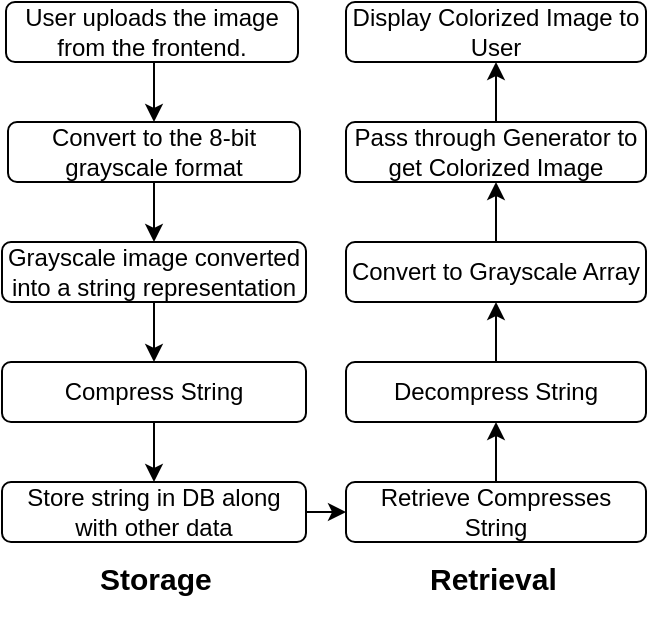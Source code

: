 <mxfile version="21.1.8" type="github">
  <diagram name="Page-1" id="Et9ieoYarkX6nhCRH8Cg">
    <mxGraphModel dx="880" dy="452" grid="1" gridSize="10" guides="1" tooltips="1" connect="1" arrows="1" fold="1" page="1" pageScale="1" pageWidth="827" pageHeight="1169" math="0" shadow="0">
      <root>
        <mxCell id="0" />
        <mxCell id="1" parent="0" />
        <mxCell id="qBIkexbNVtXw4DDreOew-7" style="edgeStyle=orthogonalEdgeStyle;rounded=0;orthogonalLoop=1;jettySize=auto;html=1;exitX=0.5;exitY=1;exitDx=0;exitDy=0;entryX=0.5;entryY=0;entryDx=0;entryDy=0;" edge="1" parent="1" source="NLN-9L0Z86SyIu5LshTe-1" target="NLN-9L0Z86SyIu5LshTe-2">
          <mxGeometry relative="1" as="geometry" />
        </mxCell>
        <mxCell id="NLN-9L0Z86SyIu5LshTe-1" value="User uploads the image from the frontend." style="rounded=1;whiteSpace=wrap;html=1;" parent="1" vertex="1">
          <mxGeometry x="230" y="60" width="146" height="30" as="geometry" />
        </mxCell>
        <mxCell id="qBIkexbNVtXw4DDreOew-8" style="edgeStyle=orthogonalEdgeStyle;rounded=0;orthogonalLoop=1;jettySize=auto;html=1;exitX=0.5;exitY=1;exitDx=0;exitDy=0;entryX=0.5;entryY=0;entryDx=0;entryDy=0;" edge="1" parent="1" source="NLN-9L0Z86SyIu5LshTe-2" target="NLN-9L0Z86SyIu5LshTe-3">
          <mxGeometry relative="1" as="geometry" />
        </mxCell>
        <mxCell id="NLN-9L0Z86SyIu5LshTe-2" value="Convert to the 8-bit grayscale format" style="rounded=1;whiteSpace=wrap;html=1;" parent="1" vertex="1">
          <mxGeometry x="231" y="120" width="146" height="30" as="geometry" />
        </mxCell>
        <mxCell id="qBIkexbNVtXw4DDreOew-9" style="edgeStyle=orthogonalEdgeStyle;rounded=0;orthogonalLoop=1;jettySize=auto;html=1;exitX=0.5;exitY=1;exitDx=0;exitDy=0;entryX=0.5;entryY=0;entryDx=0;entryDy=0;" edge="1" parent="1" source="NLN-9L0Z86SyIu5LshTe-3" target="NLN-9L0Z86SyIu5LshTe-4">
          <mxGeometry relative="1" as="geometry" />
        </mxCell>
        <mxCell id="NLN-9L0Z86SyIu5LshTe-3" value="Grayscale image converted into a string representation" style="rounded=1;whiteSpace=wrap;html=1;" parent="1" vertex="1">
          <mxGeometry x="228" y="180" width="152" height="30" as="geometry" />
        </mxCell>
        <mxCell id="qBIkexbNVtXw4DDreOew-10" style="edgeStyle=orthogonalEdgeStyle;rounded=0;orthogonalLoop=1;jettySize=auto;html=1;exitX=0.5;exitY=1;exitDx=0;exitDy=0;entryX=0.5;entryY=0;entryDx=0;entryDy=0;" edge="1" parent="1" source="NLN-9L0Z86SyIu5LshTe-4" target="NLN-9L0Z86SyIu5LshTe-5">
          <mxGeometry relative="1" as="geometry" />
        </mxCell>
        <mxCell id="NLN-9L0Z86SyIu5LshTe-4" value="Compress String" style="rounded=1;whiteSpace=wrap;html=1;" parent="1" vertex="1">
          <mxGeometry x="228" y="240" width="152" height="30" as="geometry" />
        </mxCell>
        <mxCell id="qBIkexbNVtXw4DDreOew-11" style="edgeStyle=orthogonalEdgeStyle;rounded=0;orthogonalLoop=1;jettySize=auto;html=1;exitX=1;exitY=0.5;exitDx=0;exitDy=0;entryX=0;entryY=0.5;entryDx=0;entryDy=0;" edge="1" parent="1" source="NLN-9L0Z86SyIu5LshTe-5" target="qBIkexbNVtXw4DDreOew-1">
          <mxGeometry relative="1" as="geometry" />
        </mxCell>
        <mxCell id="NLN-9L0Z86SyIu5LshTe-5" value="Store string in DB along with other data" style="rounded=1;whiteSpace=wrap;html=1;" parent="1" vertex="1">
          <mxGeometry x="228" y="300" width="152" height="30" as="geometry" />
        </mxCell>
        <mxCell id="qBIkexbNVtXw4DDreOew-12" style="edgeStyle=orthogonalEdgeStyle;rounded=0;orthogonalLoop=1;jettySize=auto;html=1;exitX=0.5;exitY=0;exitDx=0;exitDy=0;entryX=0.5;entryY=1;entryDx=0;entryDy=0;" edge="1" parent="1" source="qBIkexbNVtXw4DDreOew-1" target="qBIkexbNVtXw4DDreOew-2">
          <mxGeometry relative="1" as="geometry" />
        </mxCell>
        <mxCell id="qBIkexbNVtXw4DDreOew-1" value="Retrieve Compresses String" style="rounded=1;whiteSpace=wrap;html=1;" vertex="1" parent="1">
          <mxGeometry x="400" y="300" width="150" height="30" as="geometry" />
        </mxCell>
        <mxCell id="qBIkexbNVtXw4DDreOew-13" style="edgeStyle=orthogonalEdgeStyle;rounded=0;orthogonalLoop=1;jettySize=auto;html=1;exitX=0.5;exitY=0;exitDx=0;exitDy=0;entryX=0.5;entryY=1;entryDx=0;entryDy=0;" edge="1" parent="1" source="qBIkexbNVtXw4DDreOew-2" target="qBIkexbNVtXw4DDreOew-3">
          <mxGeometry relative="1" as="geometry" />
        </mxCell>
        <mxCell id="qBIkexbNVtXw4DDreOew-2" value="Decompress String" style="rounded=1;whiteSpace=wrap;html=1;" vertex="1" parent="1">
          <mxGeometry x="400" y="240" width="150" height="30" as="geometry" />
        </mxCell>
        <mxCell id="qBIkexbNVtXw4DDreOew-14" style="edgeStyle=orthogonalEdgeStyle;rounded=0;orthogonalLoop=1;jettySize=auto;html=1;exitX=0.5;exitY=0;exitDx=0;exitDy=0;entryX=0.5;entryY=1;entryDx=0;entryDy=0;" edge="1" parent="1" source="qBIkexbNVtXw4DDreOew-3" target="qBIkexbNVtXw4DDreOew-4">
          <mxGeometry relative="1" as="geometry" />
        </mxCell>
        <mxCell id="qBIkexbNVtXw4DDreOew-3" value="Convert to Grayscale Array" style="rounded=1;whiteSpace=wrap;html=1;" vertex="1" parent="1">
          <mxGeometry x="400" y="180" width="150" height="30" as="geometry" />
        </mxCell>
        <mxCell id="qBIkexbNVtXw4DDreOew-15" style="edgeStyle=orthogonalEdgeStyle;rounded=0;orthogonalLoop=1;jettySize=auto;html=1;exitX=0.5;exitY=0;exitDx=0;exitDy=0;entryX=0.5;entryY=1;entryDx=0;entryDy=0;" edge="1" parent="1" source="qBIkexbNVtXw4DDreOew-4" target="qBIkexbNVtXw4DDreOew-6">
          <mxGeometry relative="1" as="geometry" />
        </mxCell>
        <mxCell id="qBIkexbNVtXw4DDreOew-4" value="Pass through Generator to get Colorized Image" style="rounded=1;whiteSpace=wrap;html=1;" vertex="1" parent="1">
          <mxGeometry x="400" y="120" width="150" height="30" as="geometry" />
        </mxCell>
        <mxCell id="qBIkexbNVtXw4DDreOew-6" value="Display Colorized Image to User" style="rounded=1;whiteSpace=wrap;html=1;" vertex="1" parent="1">
          <mxGeometry x="400" y="60" width="150" height="30" as="geometry" />
        </mxCell>
        <mxCell id="qBIkexbNVtXw4DDreOew-16" value="&lt;h1 style=&quot;font-size: 15px;&quot;&gt;Storage&lt;/h1&gt;" style="text;html=1;strokeColor=none;fillColor=none;spacing=5;spacingTop=-20;whiteSpace=wrap;overflow=hidden;rounded=0;fontSize=15;" vertex="1" parent="1">
          <mxGeometry x="272" y="340" width="64" height="40" as="geometry" />
        </mxCell>
        <mxCell id="qBIkexbNVtXw4DDreOew-17" value="&lt;h1 style=&quot;font-size: 15px;&quot;&gt;Retrieval&lt;/h1&gt;" style="text;html=1;strokeColor=none;fillColor=none;spacing=5;spacingTop=-20;whiteSpace=wrap;overflow=hidden;rounded=0;fontSize=15;" vertex="1" parent="1">
          <mxGeometry x="436.5" y="340" width="77" height="40" as="geometry" />
        </mxCell>
      </root>
    </mxGraphModel>
  </diagram>
</mxfile>
